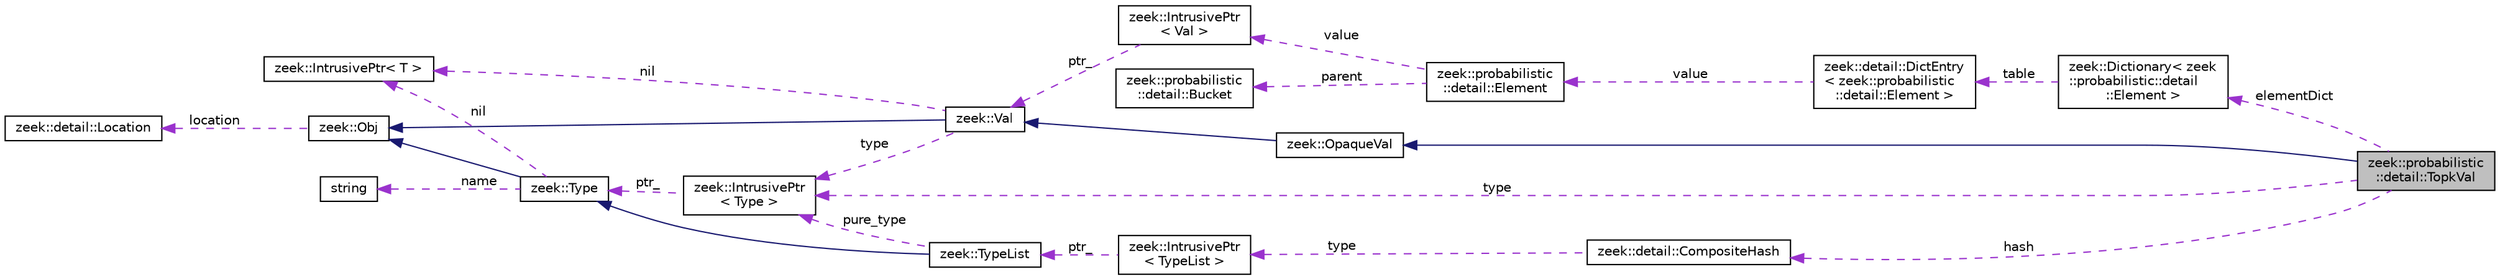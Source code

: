 digraph "zeek::probabilistic::detail::TopkVal"
{
 // LATEX_PDF_SIZE
  edge [fontname="Helvetica",fontsize="10",labelfontname="Helvetica",labelfontsize="10"];
  node [fontname="Helvetica",fontsize="10",shape=record];
  rankdir="LR";
  Node1 [label="zeek::probabilistic\l::detail::TopkVal",height=0.2,width=0.4,color="black", fillcolor="grey75", style="filled", fontcolor="black",tooltip=" "];
  Node2 -> Node1 [dir="back",color="midnightblue",fontsize="10",style="solid",fontname="Helvetica"];
  Node2 [label="zeek::OpaqueVal",height=0.2,width=0.4,color="black", fillcolor="white", style="filled",URL="$d9/d9b/classzeek_1_1OpaqueVal.html",tooltip=" "];
  Node3 -> Node2 [dir="back",color="midnightblue",fontsize="10",style="solid",fontname="Helvetica"];
  Node3 [label="zeek::Val",height=0.2,width=0.4,color="black", fillcolor="white", style="filled",URL="$de/d49/classzeek_1_1Val.html",tooltip=" "];
  Node4 -> Node3 [dir="back",color="midnightblue",fontsize="10",style="solid",fontname="Helvetica"];
  Node4 [label="zeek::Obj",height=0.2,width=0.4,color="black", fillcolor="white", style="filled",URL="$dd/df1/classzeek_1_1Obj.html",tooltip=" "];
  Node5 -> Node4 [dir="back",color="darkorchid3",fontsize="10",style="dashed",label=" location" ,fontname="Helvetica"];
  Node5 [label="zeek::detail::Location",height=0.2,width=0.4,color="black", fillcolor="white", style="filled",URL="$d5/d1d/classzeek_1_1detail_1_1Location.html",tooltip=" "];
  Node6 -> Node3 [dir="back",color="darkorchid3",fontsize="10",style="dashed",label=" nil" ,fontname="Helvetica"];
  Node6 [label="zeek::IntrusivePtr\< T \>",height=0.2,width=0.4,color="black", fillcolor="white", style="filled",URL="$d6/dba/classzeek_1_1IntrusivePtr.html",tooltip=" "];
  Node7 -> Node3 [dir="back",color="darkorchid3",fontsize="10",style="dashed",label=" type" ,fontname="Helvetica"];
  Node7 [label="zeek::IntrusivePtr\l\< Type \>",height=0.2,width=0.4,color="black", fillcolor="white", style="filled",URL="$d6/dba/classzeek_1_1IntrusivePtr.html",tooltip=" "];
  Node8 -> Node7 [dir="back",color="darkorchid3",fontsize="10",style="dashed",label=" ptr_" ,fontname="Helvetica"];
  Node8 [label="zeek::Type",height=0.2,width=0.4,color="black", fillcolor="white", style="filled",URL="$d0/d4f/classzeek_1_1Type.html",tooltip=" "];
  Node4 -> Node8 [dir="back",color="midnightblue",fontsize="10",style="solid",fontname="Helvetica"];
  Node6 -> Node8 [dir="back",color="darkorchid3",fontsize="10",style="dashed",label=" nil" ,fontname="Helvetica"];
  Node9 -> Node8 [dir="back",color="darkorchid3",fontsize="10",style="dashed",label=" name" ,fontname="Helvetica"];
  Node9 [label="string",height=0.2,width=0.4,color="black", fillcolor="white", style="filled",tooltip=" "];
  Node7 -> Node1 [dir="back",color="darkorchid3",fontsize="10",style="dashed",label=" type" ,fontname="Helvetica"];
  Node10 -> Node1 [dir="back",color="darkorchid3",fontsize="10",style="dashed",label=" hash" ,fontname="Helvetica"];
  Node10 [label="zeek::detail::CompositeHash",height=0.2,width=0.4,color="black", fillcolor="white", style="filled",URL="$d6/db2/classzeek_1_1detail_1_1CompositeHash.html",tooltip=" "];
  Node11 -> Node10 [dir="back",color="darkorchid3",fontsize="10",style="dashed",label=" type" ,fontname="Helvetica"];
  Node11 [label="zeek::IntrusivePtr\l\< TypeList \>",height=0.2,width=0.4,color="black", fillcolor="white", style="filled",URL="$d6/dba/classzeek_1_1IntrusivePtr.html",tooltip=" "];
  Node12 -> Node11 [dir="back",color="darkorchid3",fontsize="10",style="dashed",label=" ptr_" ,fontname="Helvetica"];
  Node12 [label="zeek::TypeList",height=0.2,width=0.4,color="black", fillcolor="white", style="filled",URL="$da/d8e/classzeek_1_1TypeList.html",tooltip=" "];
  Node8 -> Node12 [dir="back",color="midnightblue",fontsize="10",style="solid",fontname="Helvetica"];
  Node7 -> Node12 [dir="back",color="darkorchid3",fontsize="10",style="dashed",label=" pure_type" ,fontname="Helvetica"];
  Node13 -> Node1 [dir="back",color="darkorchid3",fontsize="10",style="dashed",label=" elementDict" ,fontname="Helvetica"];
  Node13 [label="zeek::Dictionary\< zeek\l::probabilistic::detail\l::Element \>",height=0.2,width=0.4,color="black", fillcolor="white", style="filled",URL="$da/d6c/classzeek_1_1Dictionary.html",tooltip=" "];
  Node14 -> Node13 [dir="back",color="darkorchid3",fontsize="10",style="dashed",label=" table" ,fontname="Helvetica"];
  Node14 [label="zeek::detail::DictEntry\l\< zeek::probabilistic\l::detail::Element \>",height=0.2,width=0.4,color="black", fillcolor="white", style="filled",URL="$de/d59/classzeek_1_1detail_1_1DictEntry.html",tooltip=" "];
  Node15 -> Node14 [dir="back",color="darkorchid3",fontsize="10",style="dashed",label=" value" ,fontname="Helvetica"];
  Node15 [label="zeek::probabilistic\l::detail::Element",height=0.2,width=0.4,color="black", fillcolor="white", style="filled",URL="$df/dde/namespacezeek_1_1probabilistic_1_1detail.html#de/d1f/structzeek_1_1probabilistic_1_1detail_1_1Element",tooltip=" "];
  Node16 -> Node15 [dir="back",color="darkorchid3",fontsize="10",style="dashed",label=" value" ,fontname="Helvetica"];
  Node16 [label="zeek::IntrusivePtr\l\< Val \>",height=0.2,width=0.4,color="black", fillcolor="white", style="filled",URL="$d6/dba/classzeek_1_1IntrusivePtr.html",tooltip=" "];
  Node3 -> Node16 [dir="back",color="darkorchid3",fontsize="10",style="dashed",label=" ptr_" ,fontname="Helvetica"];
  Node17 -> Node15 [dir="back",color="darkorchid3",fontsize="10",style="dashed",label=" parent" ,fontname="Helvetica"];
  Node17 [label="zeek::probabilistic\l::detail::Bucket",height=0.2,width=0.4,color="black", fillcolor="white", style="filled",URL="$df/dde/namespacezeek_1_1probabilistic_1_1detail.html#dd/d4c/structzeek_1_1probabilistic_1_1detail_1_1Bucket",tooltip=" "];
}
